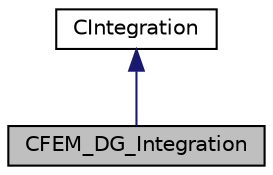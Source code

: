 digraph "CFEM_DG_Integration"
{
  edge [fontname="Helvetica",fontsize="10",labelfontname="Helvetica",labelfontsize="10"];
  node [fontname="Helvetica",fontsize="10",shape=record];
  Node2 [label="CFEM_DG_Integration",height=0.2,width=0.4,color="black", fillcolor="grey75", style="filled", fontcolor="black"];
  Node3 -> Node2 [dir="back",color="midnightblue",fontsize="10",style="solid",fontname="Helvetica"];
  Node3 [label="CIntegration",height=0.2,width=0.4,color="black", fillcolor="white", style="filled",URL="$class_c_integration.html",tooltip="Main class for doing the space integration, time integration, and monitoring of a system of Partial D..."];
}
